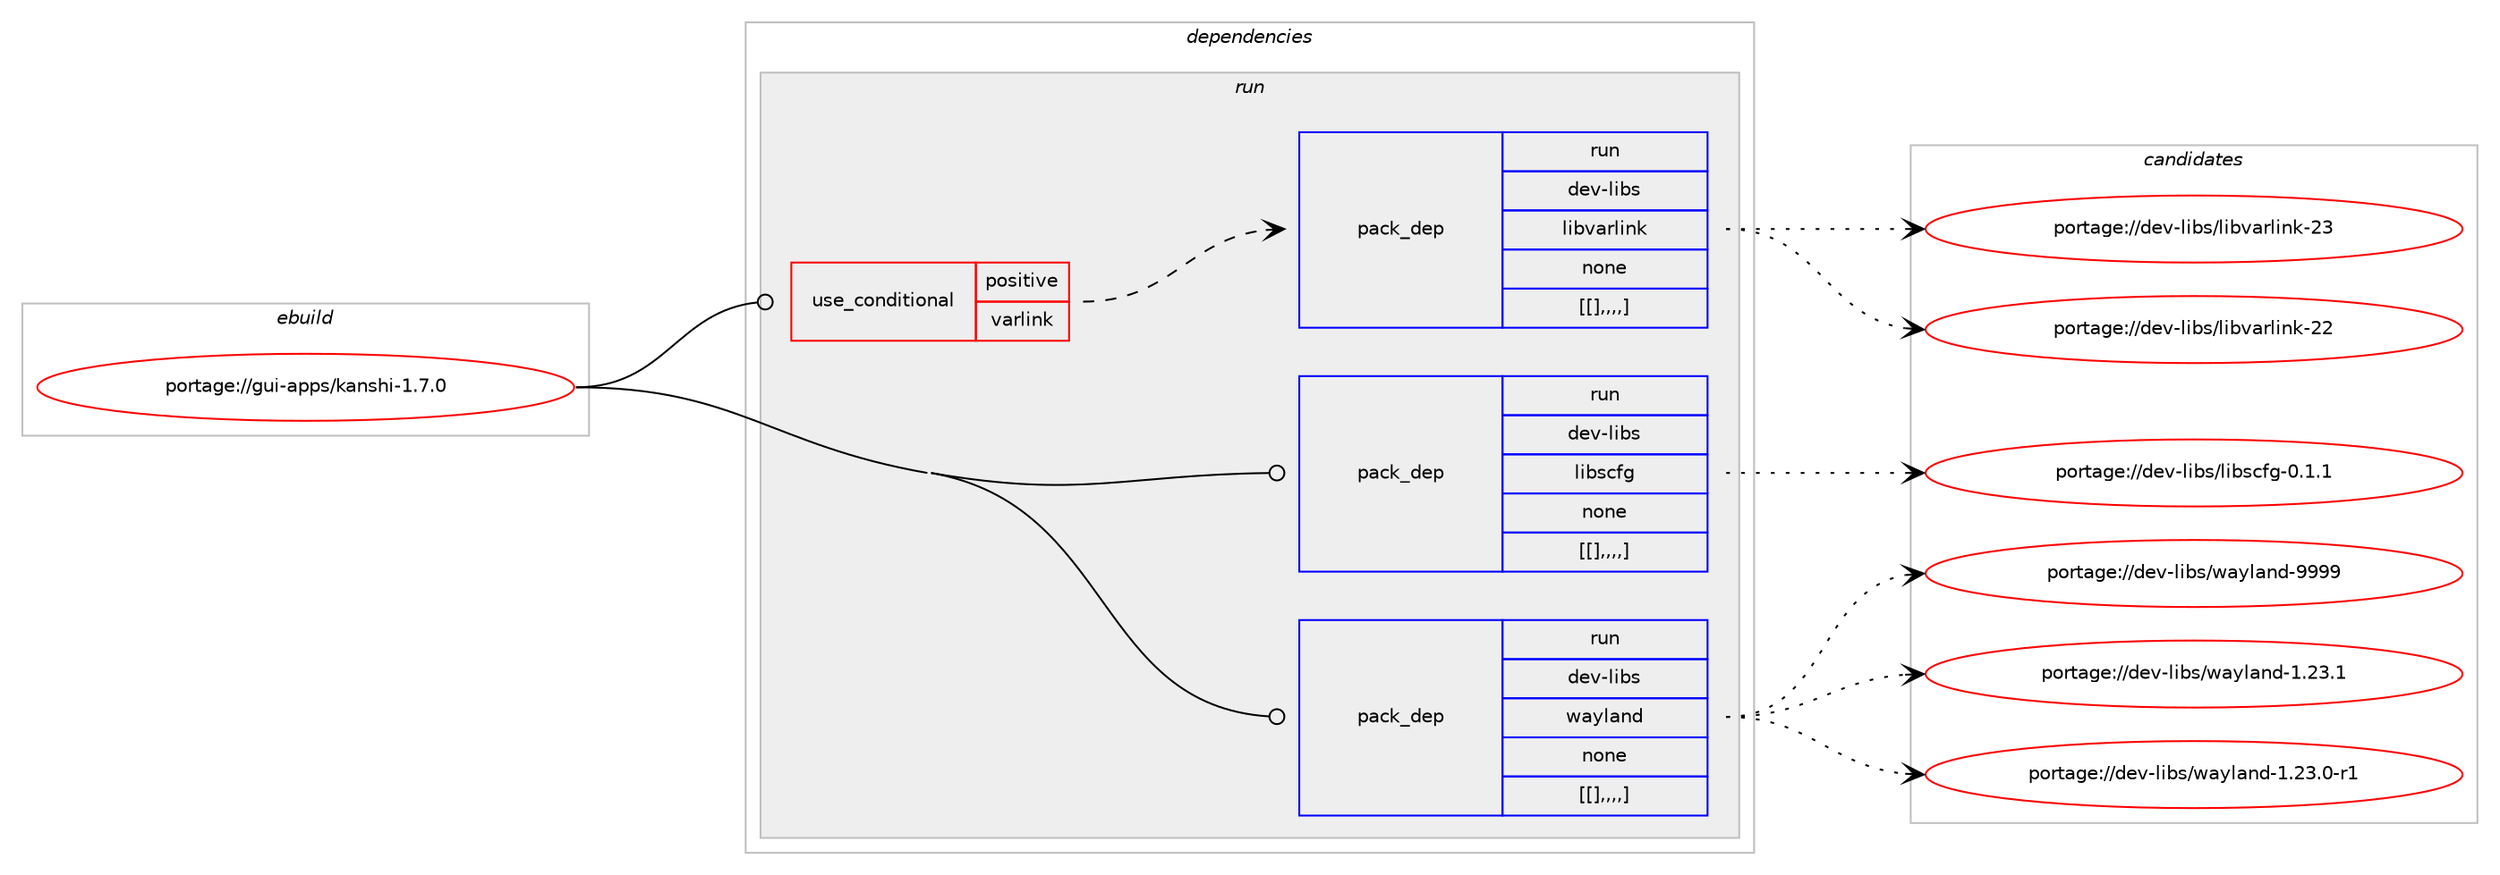digraph prolog {

# *************
# Graph options
# *************

newrank=true;
concentrate=true;
compound=true;
graph [rankdir=LR,fontname=Helvetica,fontsize=10,ranksep=1.5];#, ranksep=2.5, nodesep=0.2];
edge  [arrowhead=vee];
node  [fontname=Helvetica,fontsize=10];

# **********
# The ebuild
# **********

subgraph cluster_leftcol {
color=gray;
label=<<i>ebuild</i>>;
id [label="portage://gui-apps/kanshi-1.7.0", color=red, width=4, href="../gui-apps/kanshi-1.7.0.svg"];
}

# ****************
# The dependencies
# ****************

subgraph cluster_midcol {
color=gray;
label=<<i>dependencies</i>>;
subgraph cluster_compile {
fillcolor="#eeeeee";
style=filled;
label=<<i>compile</i>>;
}
subgraph cluster_compileandrun {
fillcolor="#eeeeee";
style=filled;
label=<<i>compile and run</i>>;
}
subgraph cluster_run {
fillcolor="#eeeeee";
style=filled;
label=<<i>run</i>>;
subgraph cond70826 {
dependency253866 [label=<<TABLE BORDER="0" CELLBORDER="1" CELLSPACING="0" CELLPADDING="4"><TR><TD ROWSPAN="3" CELLPADDING="10">use_conditional</TD></TR><TR><TD>positive</TD></TR><TR><TD>varlink</TD></TR></TABLE>>, shape=none, color=red];
subgraph pack181409 {
dependency253882 [label=<<TABLE BORDER="0" CELLBORDER="1" CELLSPACING="0" CELLPADDING="4" WIDTH="220"><TR><TD ROWSPAN="6" CELLPADDING="30">pack_dep</TD></TR><TR><TD WIDTH="110">run</TD></TR><TR><TD>dev-libs</TD></TR><TR><TD>libvarlink</TD></TR><TR><TD>none</TD></TR><TR><TD>[[],,,,]</TD></TR></TABLE>>, shape=none, color=blue];
}
dependency253866:e -> dependency253882:w [weight=20,style="dashed",arrowhead="vee"];
}
id:e -> dependency253866:w [weight=20,style="solid",arrowhead="odot"];
subgraph pack181426 {
dependency253886 [label=<<TABLE BORDER="0" CELLBORDER="1" CELLSPACING="0" CELLPADDING="4" WIDTH="220"><TR><TD ROWSPAN="6" CELLPADDING="30">pack_dep</TD></TR><TR><TD WIDTH="110">run</TD></TR><TR><TD>dev-libs</TD></TR><TR><TD>libscfg</TD></TR><TR><TD>none</TD></TR><TR><TD>[[],,,,]</TD></TR></TABLE>>, shape=none, color=blue];
}
id:e -> dependency253886:w [weight=20,style="solid",arrowhead="odot"];
subgraph pack181443 {
dependency253910 [label=<<TABLE BORDER="0" CELLBORDER="1" CELLSPACING="0" CELLPADDING="4" WIDTH="220"><TR><TD ROWSPAN="6" CELLPADDING="30">pack_dep</TD></TR><TR><TD WIDTH="110">run</TD></TR><TR><TD>dev-libs</TD></TR><TR><TD>wayland</TD></TR><TR><TD>none</TD></TR><TR><TD>[[],,,,]</TD></TR></TABLE>>, shape=none, color=blue];
}
id:e -> dependency253910:w [weight=20,style="solid",arrowhead="odot"];
}
}

# **************
# The candidates
# **************

subgraph cluster_choices {
rank=same;
color=gray;
label=<<i>candidates</i>>;

subgraph choice180508 {
color=black;
nodesep=1;
choice1001011184510810598115471081059811897114108105110107455051 [label="portage://dev-libs/libvarlink-23", color=red, width=4,href="../dev-libs/libvarlink-23.svg"];
choice1001011184510810598115471081059811897114108105110107455050 [label="portage://dev-libs/libvarlink-22", color=red, width=4,href="../dev-libs/libvarlink-22.svg"];
dependency253882:e -> choice1001011184510810598115471081059811897114108105110107455051:w [style=dotted,weight="100"];
dependency253882:e -> choice1001011184510810598115471081059811897114108105110107455050:w [style=dotted,weight="100"];
}
subgraph choice180512 {
color=black;
nodesep=1;
choice1001011184510810598115471081059811599102103454846494649 [label="portage://dev-libs/libscfg-0.1.1", color=red, width=4,href="../dev-libs/libscfg-0.1.1.svg"];
dependency253886:e -> choice1001011184510810598115471081059811599102103454846494649:w [style=dotted,weight="100"];
}
subgraph choice180526 {
color=black;
nodesep=1;
choice10010111845108105981154711997121108971101004557575757 [label="portage://dev-libs/wayland-9999", color=red, width=4,href="../dev-libs/wayland-9999.svg"];
choice100101118451081059811547119971211089711010045494650514649 [label="portage://dev-libs/wayland-1.23.1", color=red, width=4,href="../dev-libs/wayland-1.23.1.svg"];
choice1001011184510810598115471199712110897110100454946505146484511449 [label="portage://dev-libs/wayland-1.23.0-r1", color=red, width=4,href="../dev-libs/wayland-1.23.0-r1.svg"];
dependency253910:e -> choice10010111845108105981154711997121108971101004557575757:w [style=dotted,weight="100"];
dependency253910:e -> choice100101118451081059811547119971211089711010045494650514649:w [style=dotted,weight="100"];
dependency253910:e -> choice1001011184510810598115471199712110897110100454946505146484511449:w [style=dotted,weight="100"];
}
}

}
